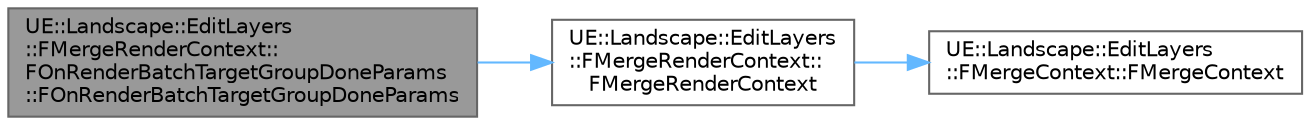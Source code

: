 digraph "UE::Landscape::EditLayers::FMergeRenderContext::FOnRenderBatchTargetGroupDoneParams::FOnRenderBatchTargetGroupDoneParams"
{
 // INTERACTIVE_SVG=YES
 // LATEX_PDF_SIZE
  bgcolor="transparent";
  edge [fontname=Helvetica,fontsize=10,labelfontname=Helvetica,labelfontsize=10];
  node [fontname=Helvetica,fontsize=10,shape=box,height=0.2,width=0.4];
  rankdir="LR";
  Node1 [id="Node000001",label="UE::Landscape::EditLayers\l::FMergeRenderContext::\lFOnRenderBatchTargetGroupDoneParams\l::FOnRenderBatchTargetGroupDoneParams",height=0.2,width=0.4,color="gray40", fillcolor="grey60", style="filled", fontcolor="black",tooltip=" "];
  Node1 -> Node2 [id="edge1_Node000001_Node000002",color="steelblue1",style="solid",tooltip=" "];
  Node2 [id="Node000002",label="UE::Landscape::EditLayers\l::FMergeRenderContext::\lFMergeRenderContext",height=0.2,width=0.4,color="grey40", fillcolor="white", style="filled",URL="$d7/d0d/classUE_1_1Landscape_1_1EditLayers_1_1FMergeRenderContext.html#a280b7f203934e78d98cb216830227416",tooltip=" "];
  Node2 -> Node3 [id="edge2_Node000002_Node000003",color="steelblue1",style="solid",tooltip=" "];
  Node3 [id="Node000003",label="UE::Landscape::EditLayers\l::FMergeContext::FMergeContext",height=0.2,width=0.4,color="grey40", fillcolor="white", style="filled",URL="$d0/d01/classUE_1_1Landscape_1_1EditLayers_1_1FMergeContext.html#a0a2a8bf44397f8ae5408bc6e3d4fe3fe",tooltip=" "];
}
